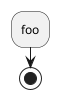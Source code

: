 {
  "sha1": "3obwqsm5ewenl963txuf7drwe81ps86",
  "insertion": {
    "when": "2024-05-30T20:48:20.318Z",
    "user": "plantuml@gmail.com"
  }
}
@startuml
:foo;
stop
@enduml
